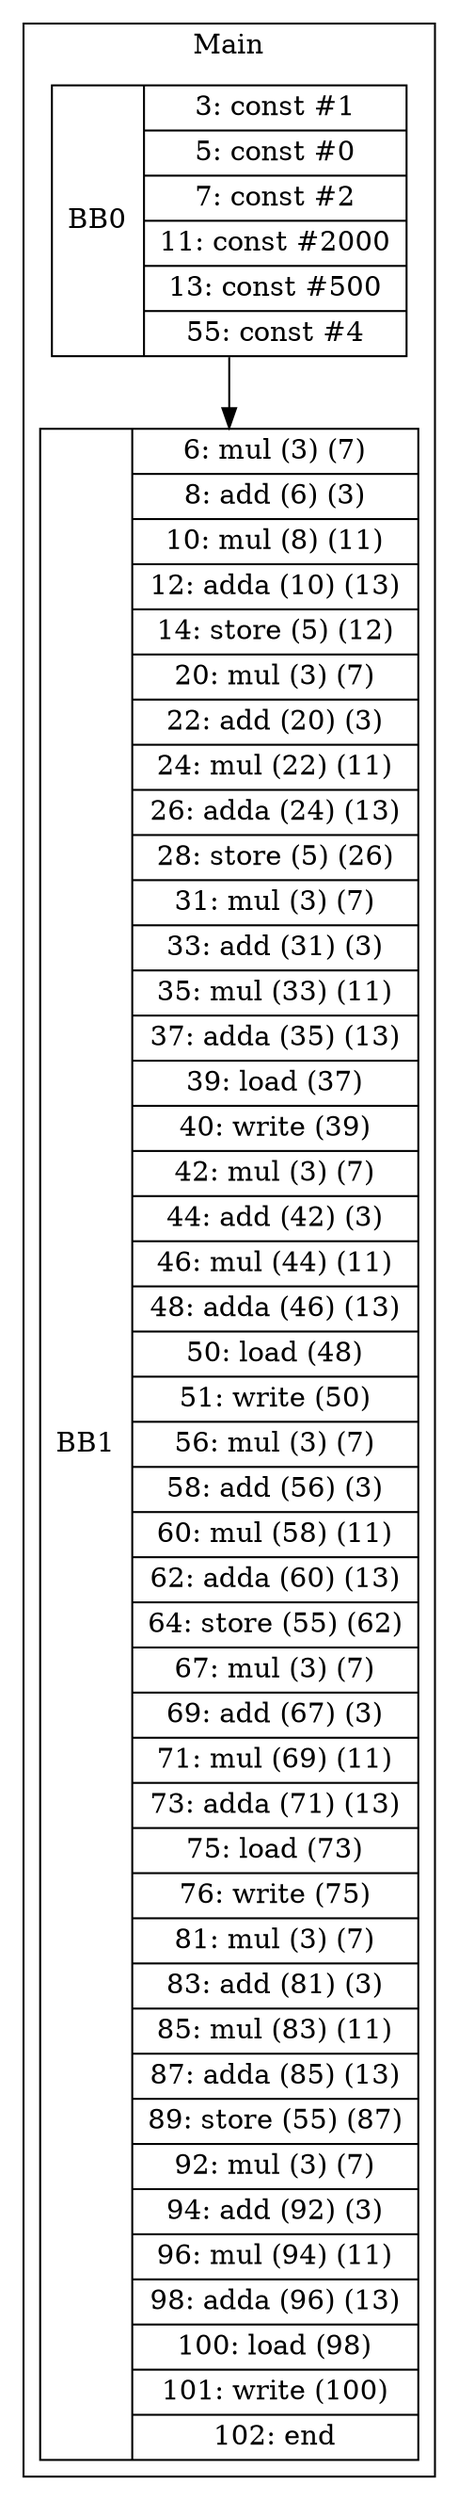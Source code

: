 digraph G {
node [shape=record];
subgraph cluster_main{
label = "Main";
BB0 [shape=record, label="<b>BB0|{3: const #1|5: const #0|7: const #2|11: const #2000|13: const #500|55: const #4}"];
BB1 [shape=record, label="<b>BB1|{6: mul (3) (7)|8: add (6) (3)|10: mul (8) (11)|12: adda (10) (13)|14: store (5) (12)|20: mul (3) (7)|22: add (20) (3)|24: mul (22) (11)|26: adda (24) (13)|28: store (5) (26)|31: mul (3) (7)|33: add (31) (3)|35: mul (33) (11)|37: adda (35) (13)|39: load (37)|40: write (39)|42: mul (3) (7)|44: add (42) (3)|46: mul (44) (11)|48: adda (46) (13)|50: load (48)|51: write (50)|56: mul (3) (7)|58: add (56) (3)|60: mul (58) (11)|62: adda (60) (13)|64: store (55) (62)|67: mul (3) (7)|69: add (67) (3)|71: mul (69) (11)|73: adda (71) (13)|75: load (73)|76: write (75)|81: mul (3) (7)|83: add (81) (3)|85: mul (83) (11)|87: adda (85) (13)|89: store (55) (87)|92: mul (3) (7)|94: add (92) (3)|96: mul (94) (11)|98: adda (96) (13)|100: load (98)|101: write (100)|102: end}"];
}
BB0:s -> BB1:n ;
}
